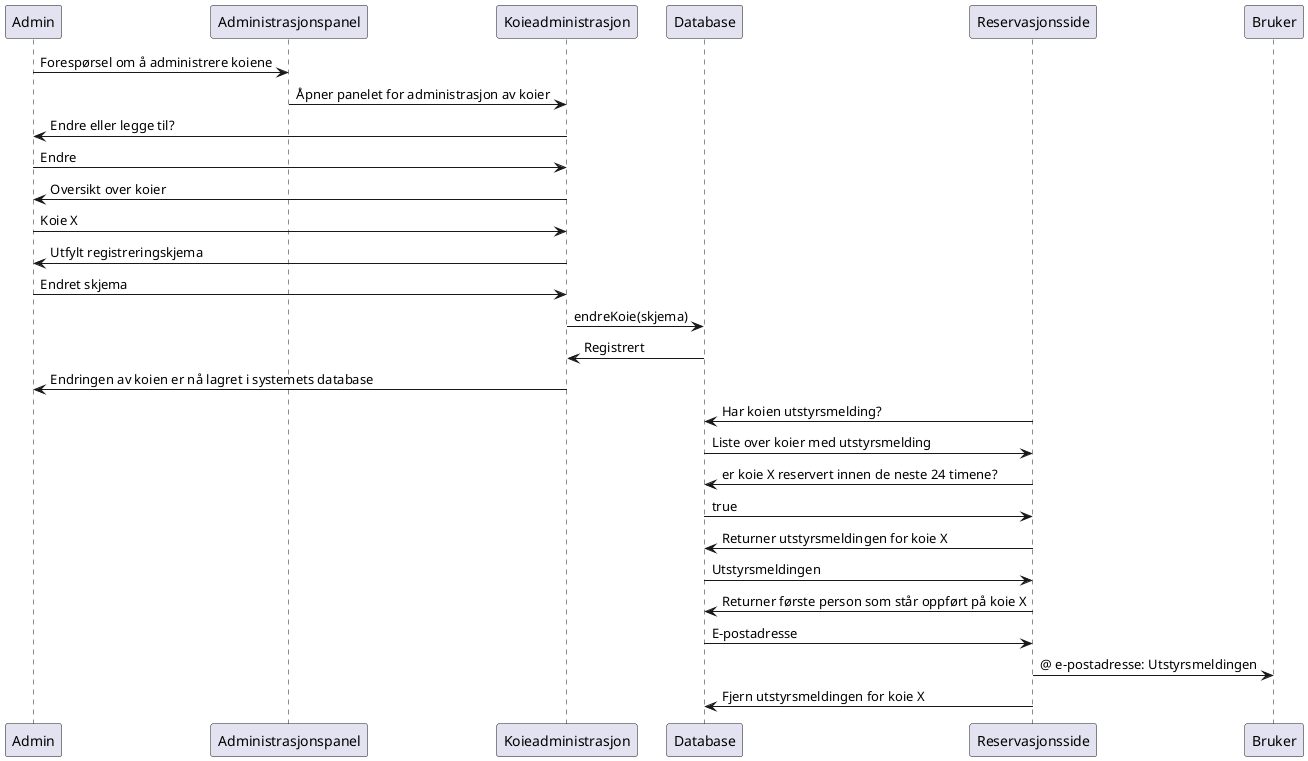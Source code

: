 @startuml
Admin -> Administrasjonspanel: Forespørsel om å administrere koiene     
Administrasjonspanel -> Koieadministrasjon: Åpner panelet for administrasjon av koier
Koieadministrasjon -> Admin: Endre eller legge til?
Admin -> Koieadministrasjon: Endre
Koieadministrasjon -> Admin: Oversikt over koier
Admin -> Koieadministrasjon: Koie X
Koieadministrasjon -> Admin: Utfylt registreringskjema
Admin -> Koieadministrasjon: Endret skjema
Koieadministrasjon -> Database: endreKoie(skjema)
Database -> Koieadministrasjon: Registrert
Koieadministrasjon -> Admin: Endringen av koien er nå lagret i systemets database
Reservasjonsside -> Database: Har koien utstyrsmelding?
Database -> Reservasjonsside: Liste over koier med utstyrsmelding
Reservasjonsside -> Database: er koie X reservert innen de neste 24 timene?
Database -> Reservasjonsside: true
Reservasjonsside -> Database: Returner utstyrsmeldingen for koie X
Database -> Reservasjonsside: Utstyrsmeldingen
Reservasjonsside -> Database: Returner første person som står oppført på koie X
Database -> Reservasjonsside: E-postadresse
Reservasjonsside -> Bruker: @ e-postadresse: Utstyrsmeldingen
Reservasjonsside -> Database: Fjern utstyrsmeldingen for koie X
@enduml



